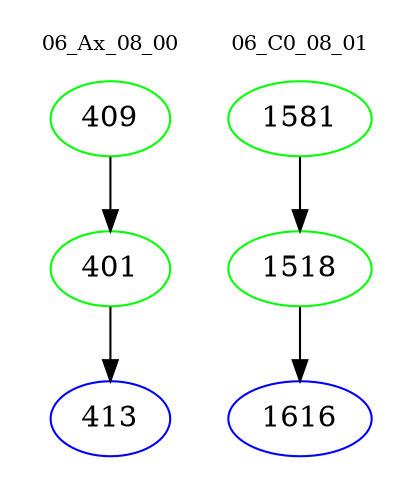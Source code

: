 digraph{
subgraph cluster_0 {
color = white
label = "06_Ax_08_00";
fontsize=10;
T0_409 [label="409", color="green"]
T0_409 -> T0_401 [color="black"]
T0_401 [label="401", color="green"]
T0_401 -> T0_413 [color="black"]
T0_413 [label="413", color="blue"]
}
subgraph cluster_1 {
color = white
label = "06_C0_08_01";
fontsize=10;
T1_1581 [label="1581", color="green"]
T1_1581 -> T1_1518 [color="black"]
T1_1518 [label="1518", color="green"]
T1_1518 -> T1_1616 [color="black"]
T1_1616 [label="1616", color="blue"]
}
}
